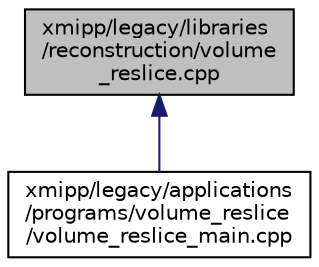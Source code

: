 digraph "xmipp/legacy/libraries/reconstruction/volume_reslice.cpp"
{
  edge [fontname="Helvetica",fontsize="10",labelfontname="Helvetica",labelfontsize="10"];
  node [fontname="Helvetica",fontsize="10",shape=record];
  Node60 [label="xmipp/legacy/libraries\l/reconstruction/volume\l_reslice.cpp",height=0.2,width=0.4,color="black", fillcolor="grey75", style="filled", fontcolor="black"];
  Node60 -> Node61 [dir="back",color="midnightblue",fontsize="10",style="solid",fontname="Helvetica"];
  Node61 [label="xmipp/legacy/applications\l/programs/volume_reslice\l/volume_reslice_main.cpp",height=0.2,width=0.4,color="black", fillcolor="white", style="filled",URL="$volume__reslice__main_8cpp.html"];
}
